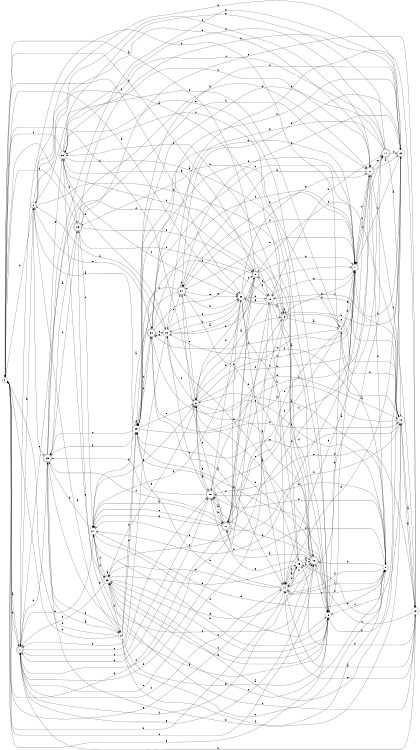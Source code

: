 digraph n26_8 {
__start0 [label="" shape="none"];

rankdir=LR;
size="8,5";

s0 [style="filled", color="black", fillcolor="white" shape="circle", label="0"];
s1 [style="rounded,filled", color="black", fillcolor="white" shape="doublecircle", label="1"];
s2 [style="filled", color="black", fillcolor="white" shape="circle", label="2"];
s3 [style="rounded,filled", color="black", fillcolor="white" shape="doublecircle", label="3"];
s4 [style="filled", color="black", fillcolor="white" shape="circle", label="4"];
s5 [style="filled", color="black", fillcolor="white" shape="circle", label="5"];
s6 [style="filled", color="black", fillcolor="white" shape="circle", label="6"];
s7 [style="rounded,filled", color="black", fillcolor="white" shape="doublecircle", label="7"];
s8 [style="filled", color="black", fillcolor="white" shape="circle", label="8"];
s9 [style="rounded,filled", color="black", fillcolor="white" shape="doublecircle", label="9"];
s10 [style="filled", color="black", fillcolor="white" shape="circle", label="10"];
s11 [style="rounded,filled", color="black", fillcolor="white" shape="doublecircle", label="11"];
s12 [style="filled", color="black", fillcolor="white" shape="circle", label="12"];
s13 [style="filled", color="black", fillcolor="white" shape="circle", label="13"];
s14 [style="filled", color="black", fillcolor="white" shape="circle", label="14"];
s15 [style="filled", color="black", fillcolor="white" shape="circle", label="15"];
s16 [style="rounded,filled", color="black", fillcolor="white" shape="doublecircle", label="16"];
s17 [style="rounded,filled", color="black", fillcolor="white" shape="doublecircle", label="17"];
s18 [style="rounded,filled", color="black", fillcolor="white" shape="doublecircle", label="18"];
s19 [style="filled", color="black", fillcolor="white" shape="circle", label="19"];
s20 [style="filled", color="black", fillcolor="white" shape="circle", label="20"];
s21 [style="rounded,filled", color="black", fillcolor="white" shape="doublecircle", label="21"];
s22 [style="filled", color="black", fillcolor="white" shape="circle", label="22"];
s23 [style="filled", color="black", fillcolor="white" shape="circle", label="23"];
s24 [style="filled", color="black", fillcolor="white" shape="circle", label="24"];
s25 [style="rounded,filled", color="black", fillcolor="white" shape="doublecircle", label="25"];
s26 [style="rounded,filled", color="black", fillcolor="white" shape="doublecircle", label="26"];
s27 [style="filled", color="black", fillcolor="white" shape="circle", label="27"];
s28 [style="filled", color="black", fillcolor="white" shape="circle", label="28"];
s29 [style="filled", color="black", fillcolor="white" shape="circle", label="29"];
s30 [style="rounded,filled", color="black", fillcolor="white" shape="doublecircle", label="30"];
s31 [style="rounded,filled", color="black", fillcolor="white" shape="doublecircle", label="31"];
s0 -> s1 [label="a"];
s0 -> s9 [label="b"];
s0 -> s16 [label="c"];
s0 -> s19 [label="d"];
s0 -> s8 [label="e"];
s0 -> s20 [label="f"];
s0 -> s20 [label="g"];
s0 -> s1 [label="h"];
s1 -> s2 [label="a"];
s1 -> s14 [label="b"];
s1 -> s18 [label="c"];
s1 -> s10 [label="d"];
s1 -> s18 [label="e"];
s1 -> s9 [label="f"];
s1 -> s16 [label="g"];
s1 -> s4 [label="h"];
s2 -> s3 [label="a"];
s2 -> s0 [label="b"];
s2 -> s25 [label="c"];
s2 -> s16 [label="d"];
s2 -> s22 [label="e"];
s2 -> s21 [label="f"];
s2 -> s24 [label="g"];
s2 -> s21 [label="h"];
s3 -> s4 [label="a"];
s3 -> s22 [label="b"];
s3 -> s17 [label="c"];
s3 -> s28 [label="d"];
s3 -> s12 [label="e"];
s3 -> s27 [label="f"];
s3 -> s7 [label="g"];
s3 -> s3 [label="h"];
s4 -> s5 [label="a"];
s4 -> s7 [label="b"];
s4 -> s30 [label="c"];
s4 -> s17 [label="d"];
s4 -> s17 [label="e"];
s4 -> s2 [label="f"];
s4 -> s7 [label="g"];
s4 -> s26 [label="h"];
s5 -> s6 [label="a"];
s5 -> s18 [label="b"];
s5 -> s8 [label="c"];
s5 -> s16 [label="d"];
s5 -> s23 [label="e"];
s5 -> s14 [label="f"];
s5 -> s17 [label="g"];
s5 -> s18 [label="h"];
s6 -> s3 [label="a"];
s6 -> s7 [label="b"];
s6 -> s7 [label="c"];
s6 -> s0 [label="d"];
s6 -> s5 [label="e"];
s6 -> s8 [label="f"];
s6 -> s18 [label="g"];
s6 -> s7 [label="h"];
s7 -> s8 [label="a"];
s7 -> s29 [label="b"];
s7 -> s21 [label="c"];
s7 -> s22 [label="d"];
s7 -> s31 [label="e"];
s7 -> s29 [label="f"];
s7 -> s10 [label="g"];
s7 -> s17 [label="h"];
s8 -> s9 [label="a"];
s8 -> s12 [label="b"];
s8 -> s28 [label="c"];
s8 -> s4 [label="d"];
s8 -> s23 [label="e"];
s8 -> s23 [label="f"];
s8 -> s23 [label="g"];
s8 -> s27 [label="h"];
s9 -> s0 [label="a"];
s9 -> s6 [label="b"];
s9 -> s10 [label="c"];
s9 -> s26 [label="d"];
s9 -> s6 [label="e"];
s9 -> s1 [label="f"];
s9 -> s7 [label="g"];
s9 -> s27 [label="h"];
s10 -> s3 [label="a"];
s10 -> s11 [label="b"];
s10 -> s29 [label="c"];
s10 -> s8 [label="d"];
s10 -> s1 [label="e"];
s10 -> s23 [label="f"];
s10 -> s20 [label="g"];
s10 -> s14 [label="h"];
s11 -> s12 [label="a"];
s11 -> s14 [label="b"];
s11 -> s28 [label="c"];
s11 -> s22 [label="d"];
s11 -> s28 [label="e"];
s11 -> s28 [label="f"];
s11 -> s30 [label="g"];
s11 -> s29 [label="h"];
s12 -> s13 [label="a"];
s12 -> s4 [label="b"];
s12 -> s10 [label="c"];
s12 -> s9 [label="d"];
s12 -> s25 [label="e"];
s12 -> s19 [label="f"];
s12 -> s29 [label="g"];
s12 -> s30 [label="h"];
s13 -> s14 [label="a"];
s13 -> s19 [label="b"];
s13 -> s16 [label="c"];
s13 -> s15 [label="d"];
s13 -> s14 [label="e"];
s13 -> s21 [label="f"];
s13 -> s12 [label="g"];
s13 -> s1 [label="h"];
s14 -> s15 [label="a"];
s14 -> s0 [label="b"];
s14 -> s5 [label="c"];
s14 -> s15 [label="d"];
s14 -> s23 [label="e"];
s14 -> s5 [label="f"];
s14 -> s0 [label="g"];
s14 -> s29 [label="h"];
s15 -> s16 [label="a"];
s15 -> s16 [label="b"];
s15 -> s14 [label="c"];
s15 -> s16 [label="d"];
s15 -> s18 [label="e"];
s15 -> s1 [label="f"];
s15 -> s28 [label="g"];
s15 -> s19 [label="h"];
s16 -> s17 [label="a"];
s16 -> s6 [label="b"];
s16 -> s8 [label="c"];
s16 -> s31 [label="d"];
s16 -> s6 [label="e"];
s16 -> s29 [label="f"];
s16 -> s18 [label="g"];
s16 -> s14 [label="h"];
s17 -> s18 [label="a"];
s17 -> s20 [label="b"];
s17 -> s27 [label="c"];
s17 -> s0 [label="d"];
s17 -> s31 [label="e"];
s17 -> s3 [label="f"];
s17 -> s27 [label="g"];
s17 -> s12 [label="h"];
s18 -> s6 [label="a"];
s18 -> s17 [label="b"];
s18 -> s19 [label="c"];
s18 -> s11 [label="d"];
s18 -> s13 [label="e"];
s18 -> s11 [label="f"];
s18 -> s25 [label="g"];
s18 -> s1 [label="h"];
s19 -> s9 [label="a"];
s19 -> s1 [label="b"];
s19 -> s6 [label="c"];
s19 -> s20 [label="d"];
s19 -> s31 [label="e"];
s19 -> s7 [label="f"];
s19 -> s30 [label="g"];
s19 -> s2 [label="h"];
s20 -> s14 [label="a"];
s20 -> s19 [label="b"];
s20 -> s9 [label="c"];
s20 -> s12 [label="d"];
s20 -> s18 [label="e"];
s20 -> s15 [label="f"];
s20 -> s21 [label="g"];
s20 -> s10 [label="h"];
s21 -> s22 [label="a"];
s21 -> s27 [label="b"];
s21 -> s7 [label="c"];
s21 -> s7 [label="d"];
s21 -> s11 [label="e"];
s21 -> s5 [label="f"];
s21 -> s14 [label="g"];
s21 -> s31 [label="h"];
s22 -> s23 [label="a"];
s22 -> s30 [label="b"];
s22 -> s7 [label="c"];
s22 -> s31 [label="d"];
s22 -> s15 [label="e"];
s22 -> s29 [label="f"];
s22 -> s14 [label="g"];
s22 -> s31 [label="h"];
s23 -> s23 [label="a"];
s23 -> s24 [label="b"];
s23 -> s13 [label="c"];
s23 -> s1 [label="d"];
s23 -> s6 [label="e"];
s23 -> s27 [label="f"];
s23 -> s16 [label="g"];
s23 -> s15 [label="h"];
s24 -> s25 [label="a"];
s24 -> s29 [label="b"];
s24 -> s5 [label="c"];
s24 -> s29 [label="d"];
s24 -> s0 [label="e"];
s24 -> s5 [label="f"];
s24 -> s8 [label="g"];
s24 -> s0 [label="h"];
s25 -> s8 [label="a"];
s25 -> s1 [label="b"];
s25 -> s26 [label="c"];
s25 -> s24 [label="d"];
s25 -> s28 [label="e"];
s25 -> s17 [label="f"];
s25 -> s22 [label="g"];
s25 -> s21 [label="h"];
s26 -> s25 [label="a"];
s26 -> s22 [label="b"];
s26 -> s27 [label="c"];
s26 -> s9 [label="d"];
s26 -> s13 [label="e"];
s26 -> s0 [label="f"];
s26 -> s24 [label="g"];
s26 -> s21 [label="h"];
s27 -> s17 [label="a"];
s27 -> s1 [label="b"];
s27 -> s16 [label="c"];
s27 -> s8 [label="d"];
s27 -> s5 [label="e"];
s27 -> s23 [label="f"];
s27 -> s6 [label="g"];
s27 -> s25 [label="h"];
s28 -> s16 [label="a"];
s28 -> s21 [label="b"];
s28 -> s20 [label="c"];
s28 -> s10 [label="d"];
s28 -> s8 [label="e"];
s28 -> s0 [label="f"];
s28 -> s23 [label="g"];
s28 -> s26 [label="h"];
s29 -> s2 [label="a"];
s29 -> s30 [label="b"];
s29 -> s25 [label="c"];
s29 -> s29 [label="d"];
s29 -> s6 [label="e"];
s29 -> s12 [label="f"];
s29 -> s8 [label="g"];
s29 -> s25 [label="h"];
s30 -> s14 [label="a"];
s30 -> s7 [label="b"];
s30 -> s19 [label="c"];
s30 -> s12 [label="d"];
s30 -> s2 [label="e"];
s30 -> s7 [label="f"];
s30 -> s3 [label="g"];
s30 -> s29 [label="h"];
s31 -> s27 [label="a"];
s31 -> s31 [label="b"];
s31 -> s6 [label="c"];
s31 -> s7 [label="d"];
s31 -> s20 [label="e"];
s31 -> s29 [label="f"];
s31 -> s7 [label="g"];
s31 -> s20 [label="h"];

}